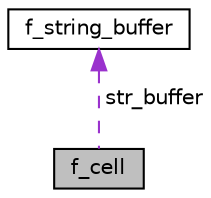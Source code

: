 digraph "f_cell"
{
 // LATEX_PDF_SIZE
  edge [fontname="Helvetica",fontsize="10",labelfontname="Helvetica",labelfontsize="10"];
  node [fontname="Helvetica",fontsize="10",shape=record];
  Node1 [label="f_cell",height=0.2,width=0.4,color="black", fillcolor="grey75", style="filled", fontcolor="black",tooltip=" "];
  Node2 -> Node1 [dir="back",color="darkorchid3",fontsize="10",style="dashed",label=" str_buffer" ,fontname="Helvetica"];
  Node2 [label="f_string_buffer",height=0.2,width=0.4,color="black", fillcolor="white", style="filled",URL="$structf__string__buffer.html",tooltip=" "];
}
